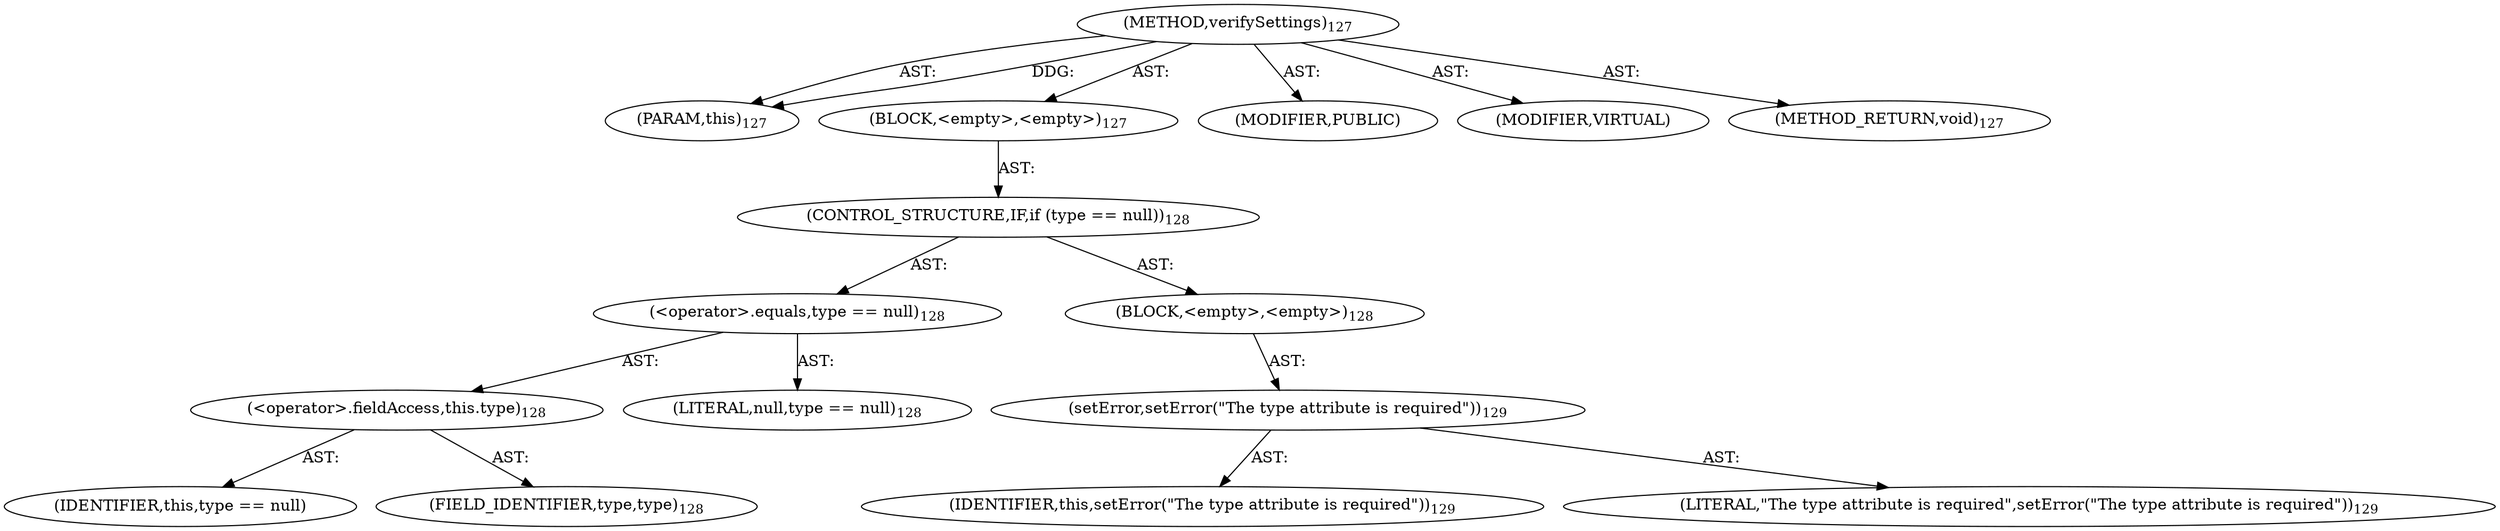 digraph "verifySettings" {  
"111669149700" [label = <(METHOD,verifySettings)<SUB>127</SUB>> ]
"115964116994" [label = <(PARAM,this)<SUB>127</SUB>> ]
"25769803784" [label = <(BLOCK,&lt;empty&gt;,&lt;empty&gt;)<SUB>127</SUB>> ]
"47244640260" [label = <(CONTROL_STRUCTURE,IF,if (type == null))<SUB>128</SUB>> ]
"30064771104" [label = <(&lt;operator&gt;.equals,type == null)<SUB>128</SUB>> ]
"30064771105" [label = <(&lt;operator&gt;.fieldAccess,this.type)<SUB>128</SUB>> ]
"68719476767" [label = <(IDENTIFIER,this,type == null)> ]
"55834574853" [label = <(FIELD_IDENTIFIER,type,type)<SUB>128</SUB>> ]
"90194313222" [label = <(LITERAL,null,type == null)<SUB>128</SUB>> ]
"25769803785" [label = <(BLOCK,&lt;empty&gt;,&lt;empty&gt;)<SUB>128</SUB>> ]
"30064771106" [label = <(setError,setError(&quot;The type attribute is required&quot;))<SUB>129</SUB>> ]
"68719476739" [label = <(IDENTIFIER,this,setError(&quot;The type attribute is required&quot;))<SUB>129</SUB>> ]
"90194313223" [label = <(LITERAL,&quot;The type attribute is required&quot;,setError(&quot;The type attribute is required&quot;))<SUB>129</SUB>> ]
"133143986187" [label = <(MODIFIER,PUBLIC)> ]
"133143986188" [label = <(MODIFIER,VIRTUAL)> ]
"128849018884" [label = <(METHOD_RETURN,void)<SUB>127</SUB>> ]
  "111669149700" -> "115964116994"  [ label = "AST: "] 
  "111669149700" -> "25769803784"  [ label = "AST: "] 
  "111669149700" -> "133143986187"  [ label = "AST: "] 
  "111669149700" -> "133143986188"  [ label = "AST: "] 
  "111669149700" -> "128849018884"  [ label = "AST: "] 
  "25769803784" -> "47244640260"  [ label = "AST: "] 
  "47244640260" -> "30064771104"  [ label = "AST: "] 
  "47244640260" -> "25769803785"  [ label = "AST: "] 
  "30064771104" -> "30064771105"  [ label = "AST: "] 
  "30064771104" -> "90194313222"  [ label = "AST: "] 
  "30064771105" -> "68719476767"  [ label = "AST: "] 
  "30064771105" -> "55834574853"  [ label = "AST: "] 
  "25769803785" -> "30064771106"  [ label = "AST: "] 
  "30064771106" -> "68719476739"  [ label = "AST: "] 
  "30064771106" -> "90194313223"  [ label = "AST: "] 
  "111669149700" -> "115964116994"  [ label = "DDG: "] 
}
